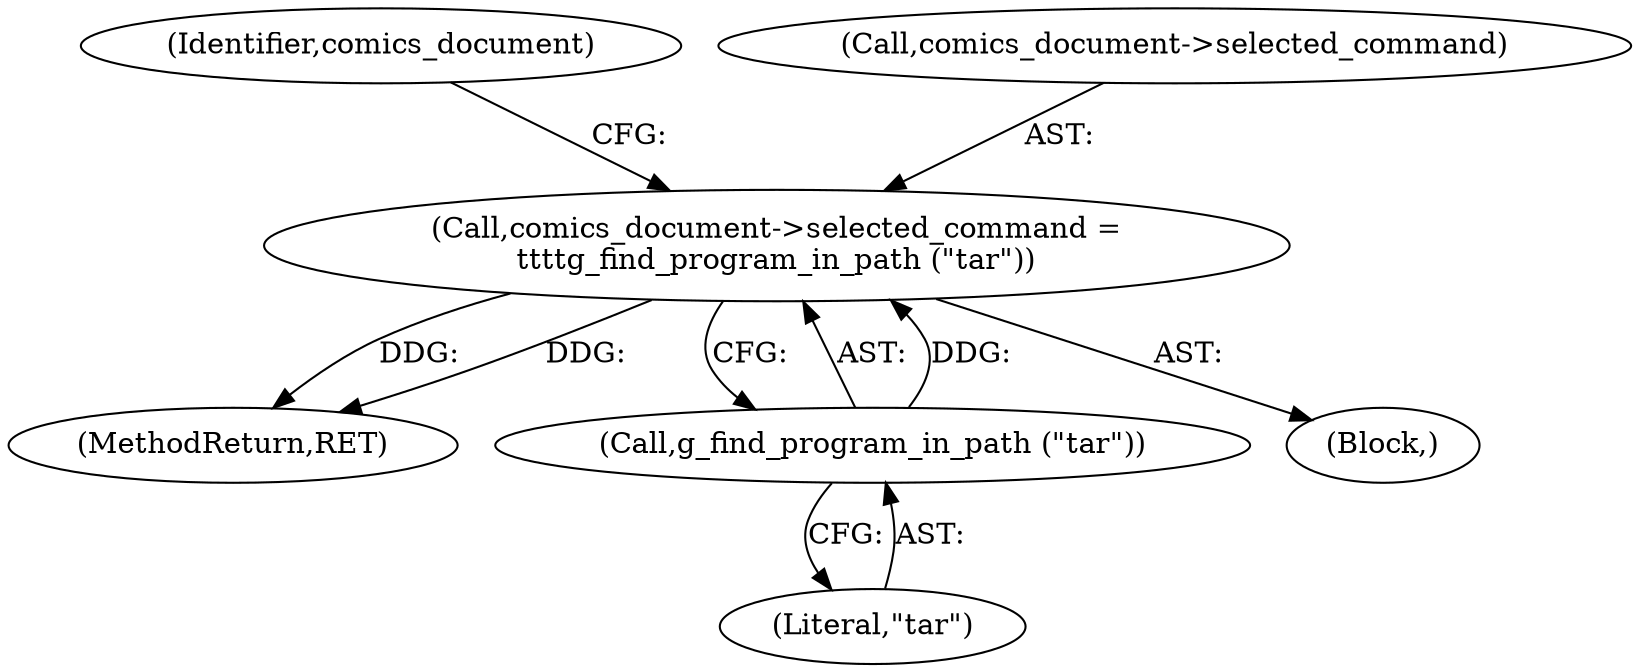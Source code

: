 digraph "0_evince_717df38fd8509bf883b70d680c9b1b3cf36732ee@pointer" {
"1000417" [label="(Call,comics_document->selected_command =\n\t\t\t\tg_find_program_in_path (\"tar\"))"];
"1000421" [label="(Call,g_find_program_in_path (\"tar\"))"];
"1000472" [label="(MethodReturn,RET)"];
"1000425" [label="(Identifier,comics_document)"];
"1000422" [label="(Literal,\"tar\")"];
"1000421" [label="(Call,g_find_program_in_path (\"tar\"))"];
"1000416" [label="(Block,)"];
"1000417" [label="(Call,comics_document->selected_command =\n\t\t\t\tg_find_program_in_path (\"tar\"))"];
"1000418" [label="(Call,comics_document->selected_command)"];
"1000417" -> "1000416"  [label="AST: "];
"1000417" -> "1000421"  [label="CFG: "];
"1000418" -> "1000417"  [label="AST: "];
"1000421" -> "1000417"  [label="AST: "];
"1000425" -> "1000417"  [label="CFG: "];
"1000417" -> "1000472"  [label="DDG: "];
"1000417" -> "1000472"  [label="DDG: "];
"1000421" -> "1000417"  [label="DDG: "];
"1000421" -> "1000422"  [label="CFG: "];
"1000422" -> "1000421"  [label="AST: "];
}
